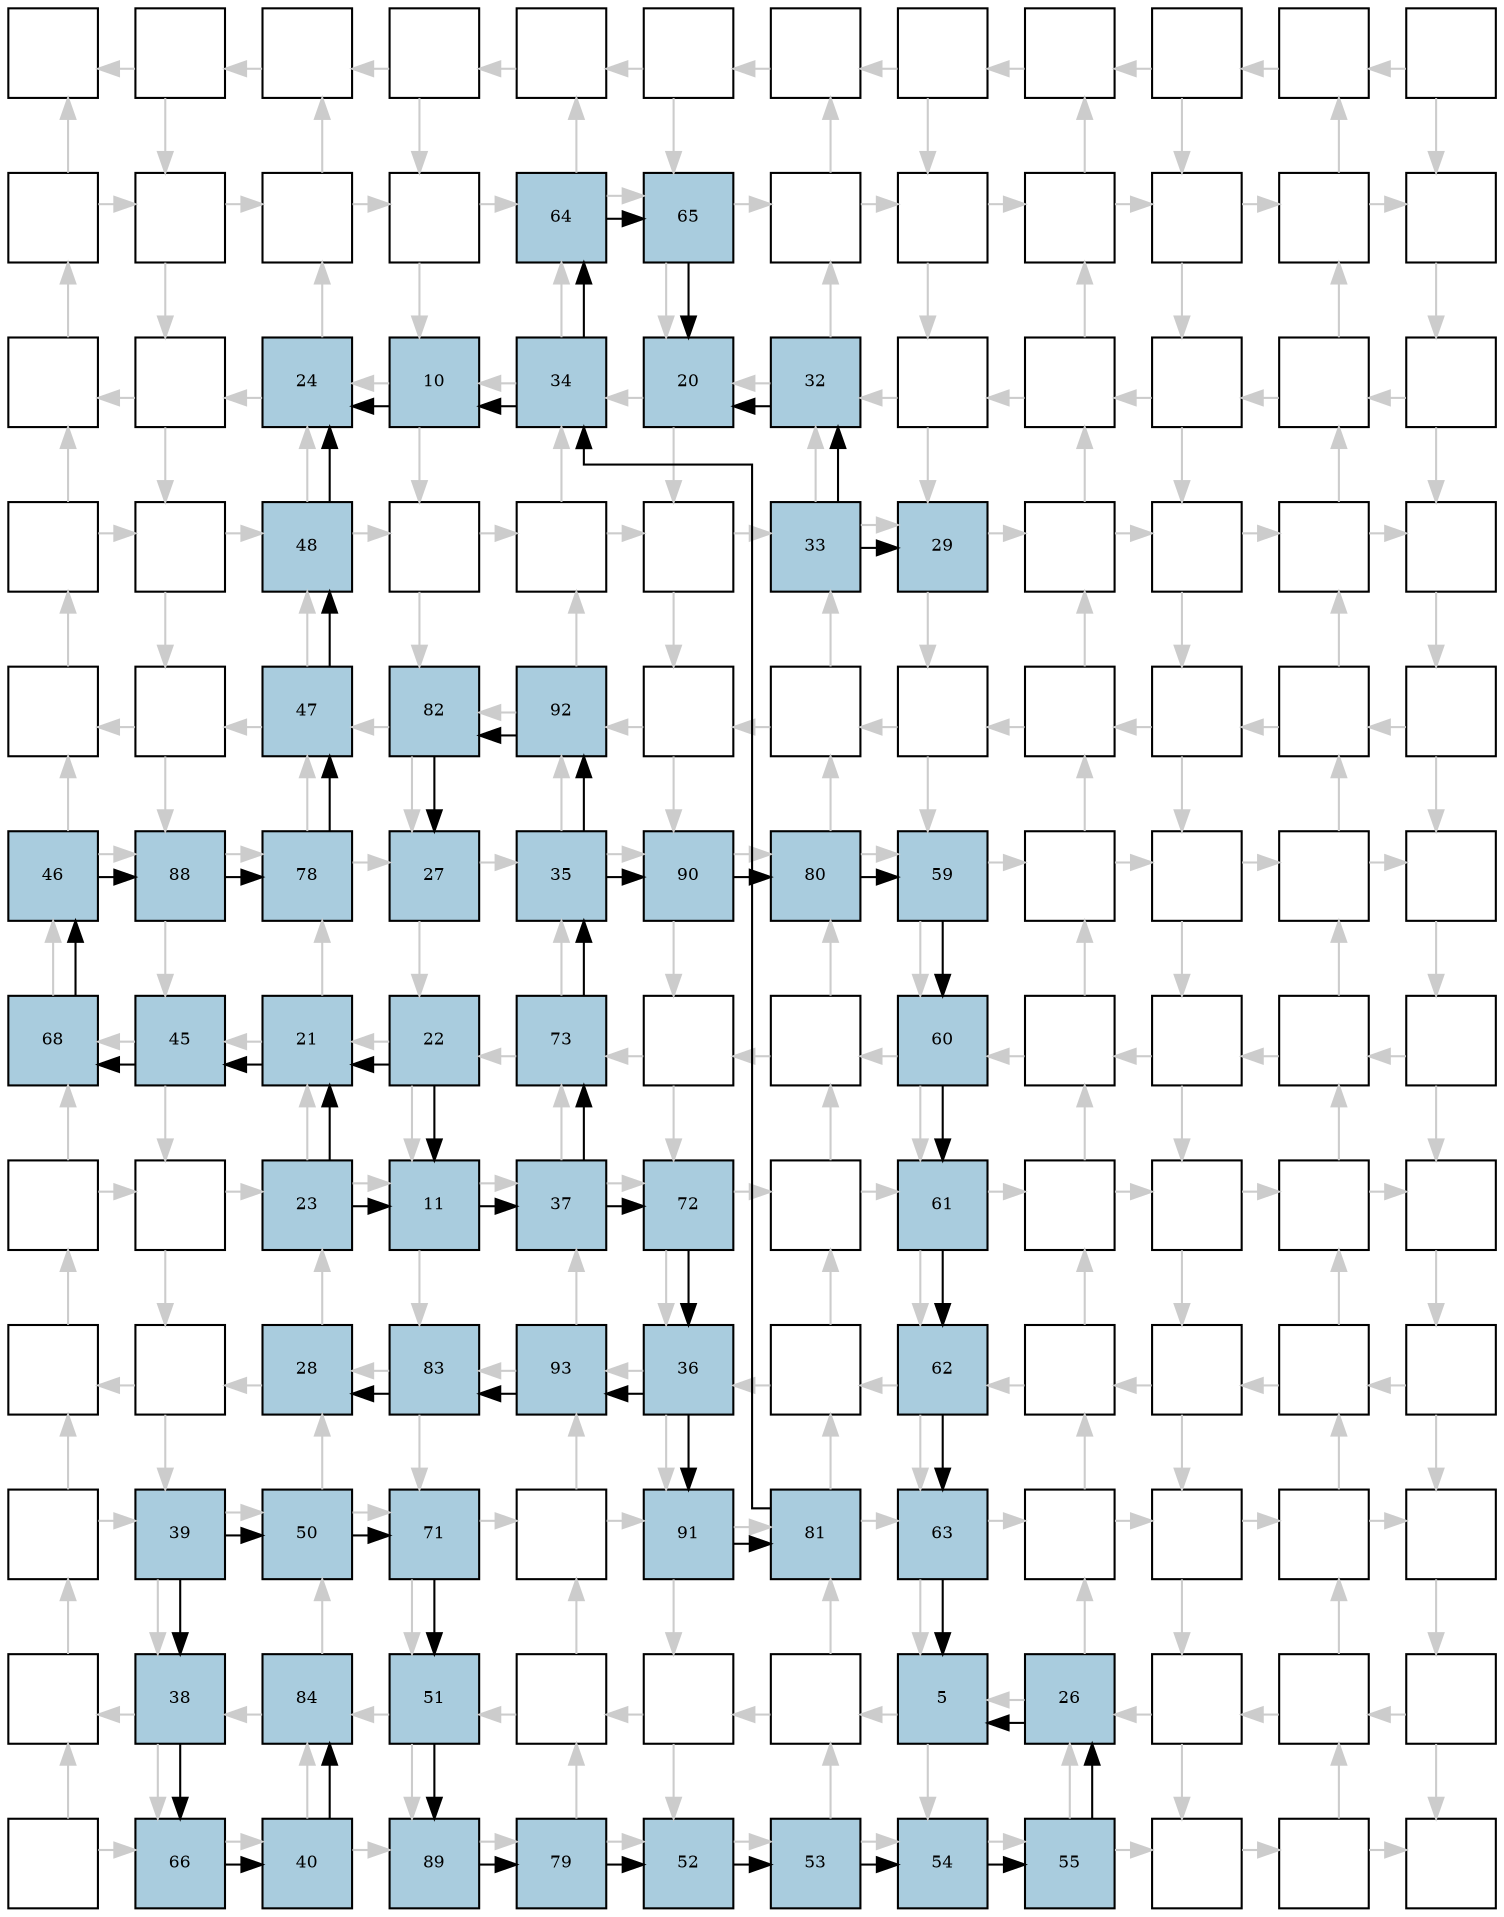 digraph layout{
rankdir=TB; 

splines=ortho; 

node [style=filled shape=square fixedsize=true width=0.6];
0[label="", fontsize=8, fillcolor="#ffffff"];
1[label="", fontsize=8, fillcolor="#ffffff"];
2[label="", fontsize=8, fillcolor="#ffffff"];
3[label="", fontsize=8, fillcolor="#ffffff"];
4[label="", fontsize=8, fillcolor="#ffffff"];
5[label="", fontsize=8, fillcolor="#ffffff"];
6[label="", fontsize=8, fillcolor="#ffffff"];
7[label="", fontsize=8, fillcolor="#ffffff"];
8[label="", fontsize=8, fillcolor="#ffffff"];
9[label="", fontsize=8, fillcolor="#ffffff"];
10[label="", fontsize=8, fillcolor="#ffffff"];
11[label="", fontsize=8, fillcolor="#ffffff"];
12[label="", fontsize=8, fillcolor="#ffffff"];
13[label="", fontsize=8, fillcolor="#ffffff"];
14[label="", fontsize=8, fillcolor="#ffffff"];
15[label="", fontsize=8, fillcolor="#ffffff"];
16[label="64", fontsize=8, fillcolor="#a9ccde"];
17[label="65", fontsize=8, fillcolor="#a9ccde"];
18[label="", fontsize=8, fillcolor="#ffffff"];
19[label="", fontsize=8, fillcolor="#ffffff"];
20[label="", fontsize=8, fillcolor="#ffffff"];
21[label="", fontsize=8, fillcolor="#ffffff"];
22[label="", fontsize=8, fillcolor="#ffffff"];
23[label="", fontsize=8, fillcolor="#ffffff"];
24[label="", fontsize=8, fillcolor="#ffffff"];
25[label="", fontsize=8, fillcolor="#ffffff"];
26[label="24", fontsize=8, fillcolor="#a9ccde"];
27[label="10", fontsize=8, fillcolor="#a9ccde"];
28[label="34", fontsize=8, fillcolor="#a9ccde"];
29[label="20", fontsize=8, fillcolor="#a9ccde"];
30[label="32", fontsize=8, fillcolor="#a9ccde"];
31[label="", fontsize=8, fillcolor="#ffffff"];
32[label="", fontsize=8, fillcolor="#ffffff"];
33[label="", fontsize=8, fillcolor="#ffffff"];
34[label="", fontsize=8, fillcolor="#ffffff"];
35[label="", fontsize=8, fillcolor="#ffffff"];
36[label="", fontsize=8, fillcolor="#ffffff"];
37[label="", fontsize=8, fillcolor="#ffffff"];
38[label="48", fontsize=8, fillcolor="#a9ccde"];
39[label="", fontsize=8, fillcolor="#ffffff"];
40[label="", fontsize=8, fillcolor="#ffffff"];
41[label="", fontsize=8, fillcolor="#ffffff"];
42[label="33", fontsize=8, fillcolor="#a9ccde"];
43[label="29", fontsize=8, fillcolor="#a9ccde"];
44[label="", fontsize=8, fillcolor="#ffffff"];
45[label="", fontsize=8, fillcolor="#ffffff"];
46[label="", fontsize=8, fillcolor="#ffffff"];
47[label="", fontsize=8, fillcolor="#ffffff"];
48[label="", fontsize=8, fillcolor="#ffffff"];
49[label="", fontsize=8, fillcolor="#ffffff"];
50[label="47", fontsize=8, fillcolor="#a9ccde"];
51[label="82", fontsize=8, fillcolor="#a9ccde"];
52[label="92", fontsize=8, fillcolor="#a9ccde"];
53[label="", fontsize=8, fillcolor="#ffffff"];
54[label="", fontsize=8, fillcolor="#ffffff"];
55[label="", fontsize=8, fillcolor="#ffffff"];
56[label="", fontsize=8, fillcolor="#ffffff"];
57[label="", fontsize=8, fillcolor="#ffffff"];
58[label="", fontsize=8, fillcolor="#ffffff"];
59[label="", fontsize=8, fillcolor="#ffffff"];
60[label="46", fontsize=8, fillcolor="#a9ccde"];
61[label="88", fontsize=8, fillcolor="#a9ccde"];
62[label="78", fontsize=8, fillcolor="#a9ccde"];
63[label="27", fontsize=8, fillcolor="#a9ccde"];
64[label="35", fontsize=8, fillcolor="#a9ccde"];
65[label="90", fontsize=8, fillcolor="#a9ccde"];
66[label="80", fontsize=8, fillcolor="#a9ccde"];
67[label="59", fontsize=8, fillcolor="#a9ccde"];
68[label="", fontsize=8, fillcolor="#ffffff"];
69[label="", fontsize=8, fillcolor="#ffffff"];
70[label="", fontsize=8, fillcolor="#ffffff"];
71[label="", fontsize=8, fillcolor="#ffffff"];
72[label="68", fontsize=8, fillcolor="#a9ccde"];
73[label="45", fontsize=8, fillcolor="#a9ccde"];
74[label="21", fontsize=8, fillcolor="#a9ccde"];
75[label="22", fontsize=8, fillcolor="#a9ccde"];
76[label="73", fontsize=8, fillcolor="#a9ccde"];
77[label="", fontsize=8, fillcolor="#ffffff"];
78[label="", fontsize=8, fillcolor="#ffffff"];
79[label="60", fontsize=8, fillcolor="#a9ccde"];
80[label="", fontsize=8, fillcolor="#ffffff"];
81[label="", fontsize=8, fillcolor="#ffffff"];
82[label="", fontsize=8, fillcolor="#ffffff"];
83[label="", fontsize=8, fillcolor="#ffffff"];
84[label="", fontsize=8, fillcolor="#ffffff"];
85[label="", fontsize=8, fillcolor="#ffffff"];
86[label="23", fontsize=8, fillcolor="#a9ccde"];
87[label="11", fontsize=8, fillcolor="#a9ccde"];
88[label="37", fontsize=8, fillcolor="#a9ccde"];
89[label="72", fontsize=8, fillcolor="#a9ccde"];
90[label="", fontsize=8, fillcolor="#ffffff"];
91[label="61", fontsize=8, fillcolor="#a9ccde"];
92[label="", fontsize=8, fillcolor="#ffffff"];
93[label="", fontsize=8, fillcolor="#ffffff"];
94[label="", fontsize=8, fillcolor="#ffffff"];
95[label="", fontsize=8, fillcolor="#ffffff"];
96[label="", fontsize=8, fillcolor="#ffffff"];
97[label="", fontsize=8, fillcolor="#ffffff"];
98[label="28", fontsize=8, fillcolor="#a9ccde"];
99[label="83", fontsize=8, fillcolor="#a9ccde"];
100[label="93", fontsize=8, fillcolor="#a9ccde"];
101[label="36", fontsize=8, fillcolor="#a9ccde"];
102[label="", fontsize=8, fillcolor="#ffffff"];
103[label="62", fontsize=8, fillcolor="#a9ccde"];
104[label="", fontsize=8, fillcolor="#ffffff"];
105[label="", fontsize=8, fillcolor="#ffffff"];
106[label="", fontsize=8, fillcolor="#ffffff"];
107[label="", fontsize=8, fillcolor="#ffffff"];
108[label="", fontsize=8, fillcolor="#ffffff"];
109[label="39", fontsize=8, fillcolor="#a9ccde"];
110[label="50", fontsize=8, fillcolor="#a9ccde"];
111[label="71", fontsize=8, fillcolor="#a9ccde"];
112[label="", fontsize=8, fillcolor="#ffffff"];
113[label="91", fontsize=8, fillcolor="#a9ccde"];
114[label="81", fontsize=8, fillcolor="#a9ccde"];
115[label="63", fontsize=8, fillcolor="#a9ccde"];
116[label="", fontsize=8, fillcolor="#ffffff"];
117[label="", fontsize=8, fillcolor="#ffffff"];
118[label="", fontsize=8, fillcolor="#ffffff"];
119[label="", fontsize=8, fillcolor="#ffffff"];
120[label="", fontsize=8, fillcolor="#ffffff"];
121[label="38", fontsize=8, fillcolor="#a9ccde"];
122[label="84", fontsize=8, fillcolor="#a9ccde"];
123[label="51", fontsize=8, fillcolor="#a9ccde"];
124[label="", fontsize=8, fillcolor="#ffffff"];
125[label="", fontsize=8, fillcolor="#ffffff"];
126[label="", fontsize=8, fillcolor="#ffffff"];
127[label="5", fontsize=8, fillcolor="#a9ccde"];
128[label="26", fontsize=8, fillcolor="#a9ccde"];
129[label="", fontsize=8, fillcolor="#ffffff"];
130[label="", fontsize=8, fillcolor="#ffffff"];
131[label="", fontsize=8, fillcolor="#ffffff"];
132[label="", fontsize=8, fillcolor="#ffffff"];
133[label="66", fontsize=8, fillcolor="#a9ccde"];
134[label="40", fontsize=8, fillcolor="#a9ccde"];
135[label="89", fontsize=8, fillcolor="#a9ccde"];
136[label="79", fontsize=8, fillcolor="#a9ccde"];
137[label="52", fontsize=8, fillcolor="#a9ccde"];
138[label="53", fontsize=8, fillcolor="#a9ccde"];
139[label="54", fontsize=8, fillcolor="#a9ccde"];
140[label="55", fontsize=8, fillcolor="#a9ccde"];
141[label="", fontsize=8, fillcolor="#ffffff"];
142[label="", fontsize=8, fillcolor="#ffffff"];
143[label="", fontsize=8, fillcolor="#ffffff"];
edge [constraint=false, style=vis];
1 -> 0 [color="#cccccc"];
1 -> 13 [color="#cccccc"];
2 -> 1 [color="#cccccc"];
3 -> 2 [color="#cccccc"];
3 -> 15 [color="#cccccc"];
4 -> 3 [color="#cccccc"];
5 -> 4 [color="#cccccc"];
5 -> 17 [color="#cccccc"];
6 -> 5 [color="#cccccc"];
7 -> 6 [color="#cccccc"];
7 -> 19 [color="#cccccc"];
8 -> 7 [color="#cccccc"];
9 -> 8 [color="#cccccc"];
9 -> 21 [color="#cccccc"];
10 -> 9 [color="#cccccc"];
11 -> 10 [color="#cccccc"];
11 -> 23 [color="#cccccc"];
12 -> 13 [color="#cccccc"];
12 -> 0 [color="#cccccc"];
13 -> 25 [color="#cccccc"];
13 -> 14 [color="#cccccc"];
14 -> 15 [color="#cccccc"];
14 -> 2 [color="#cccccc"];
15 -> 27 [color="#cccccc"];
15 -> 16 [color="#cccccc"];
16 -> 17 [color="#cccccc"];
16 -> 4 [color="#cccccc"];
17 -> 29 [color="#cccccc"];
17 -> 18 [color="#cccccc"];
18 -> 19 [color="#cccccc"];
18 -> 6 [color="#cccccc"];
19 -> 31 [color="#cccccc"];
19 -> 20 [color="#cccccc"];
20 -> 21 [color="#cccccc"];
20 -> 8 [color="#cccccc"];
21 -> 33 [color="#cccccc"];
21 -> 22 [color="#cccccc"];
22 -> 23 [color="#cccccc"];
22 -> 10 [color="#cccccc"];
23 -> 35 [color="#cccccc"];
24 -> 12 [color="#cccccc"];
25 -> 24 [color="#cccccc"];
25 -> 37 [color="#cccccc"];
26 -> 14 [color="#cccccc"];
26 -> 25 [color="#cccccc"];
27 -> 26 [color="#cccccc"];
27 -> 39 [color="#cccccc"];
28 -> 16 [color="#cccccc"];
28 -> 27 [color="#cccccc"];
29 -> 28 [color="#cccccc"];
29 -> 41 [color="#cccccc"];
30 -> 18 [color="#cccccc"];
30 -> 29 [color="#cccccc"];
31 -> 30 [color="#cccccc"];
31 -> 43 [color="#cccccc"];
32 -> 20 [color="#cccccc"];
32 -> 31 [color="#cccccc"];
33 -> 32 [color="#cccccc"];
33 -> 45 [color="#cccccc"];
34 -> 22 [color="#cccccc"];
34 -> 33 [color="#cccccc"];
35 -> 34 [color="#cccccc"];
35 -> 47 [color="#cccccc"];
36 -> 37 [color="#cccccc"];
36 -> 24 [color="#cccccc"];
37 -> 49 [color="#cccccc"];
37 -> 38 [color="#cccccc"];
38 -> 39 [color="#cccccc"];
38 -> 26 [color="#cccccc"];
39 -> 51 [color="#cccccc"];
39 -> 40 [color="#cccccc"];
40 -> 41 [color="#cccccc"];
40 -> 28 [color="#cccccc"];
41 -> 53 [color="#cccccc"];
41 -> 42 [color="#cccccc"];
42 -> 43 [color="#cccccc"];
42 -> 30 [color="#cccccc"];
43 -> 55 [color="#cccccc"];
43 -> 44 [color="#cccccc"];
44 -> 45 [color="#cccccc"];
44 -> 32 [color="#cccccc"];
45 -> 57 [color="#cccccc"];
45 -> 46 [color="#cccccc"];
46 -> 47 [color="#cccccc"];
46 -> 34 [color="#cccccc"];
47 -> 59 [color="#cccccc"];
48 -> 36 [color="#cccccc"];
49 -> 48 [color="#cccccc"];
49 -> 61 [color="#cccccc"];
50 -> 38 [color="#cccccc"];
50 -> 49 [color="#cccccc"];
51 -> 50 [color="#cccccc"];
51 -> 63 [color="#cccccc"];
52 -> 40 [color="#cccccc"];
52 -> 51 [color="#cccccc"];
53 -> 52 [color="#cccccc"];
53 -> 65 [color="#cccccc"];
54 -> 42 [color="#cccccc"];
54 -> 53 [color="#cccccc"];
55 -> 54 [color="#cccccc"];
55 -> 67 [color="#cccccc"];
56 -> 44 [color="#cccccc"];
56 -> 55 [color="#cccccc"];
57 -> 56 [color="#cccccc"];
57 -> 69 [color="#cccccc"];
58 -> 46 [color="#cccccc"];
58 -> 57 [color="#cccccc"];
59 -> 58 [color="#cccccc"];
59 -> 71 [color="#cccccc"];
60 -> 61 [color="#cccccc"];
60 -> 48 [color="#cccccc"];
61 -> 73 [color="#cccccc"];
61 -> 62 [color="#cccccc"];
62 -> 63 [color="#cccccc"];
62 -> 50 [color="#cccccc"];
63 -> 75 [color="#cccccc"];
63 -> 64 [color="#cccccc"];
64 -> 65 [color="#cccccc"];
64 -> 52 [color="#cccccc"];
65 -> 77 [color="#cccccc"];
65 -> 66 [color="#cccccc"];
66 -> 67 [color="#cccccc"];
66 -> 54 [color="#cccccc"];
67 -> 79 [color="#cccccc"];
67 -> 68 [color="#cccccc"];
68 -> 69 [color="#cccccc"];
68 -> 56 [color="#cccccc"];
69 -> 81 [color="#cccccc"];
69 -> 70 [color="#cccccc"];
70 -> 71 [color="#cccccc"];
70 -> 58 [color="#cccccc"];
71 -> 83 [color="#cccccc"];
72 -> 60 [color="#cccccc"];
73 -> 72 [color="#cccccc"];
73 -> 85 [color="#cccccc"];
74 -> 62 [color="#cccccc"];
74 -> 73 [color="#cccccc"];
75 -> 74 [color="#cccccc"];
75 -> 87 [color="#cccccc"];
76 -> 64 [color="#cccccc"];
76 -> 75 [color="#cccccc"];
77 -> 76 [color="#cccccc"];
77 -> 89 [color="#cccccc"];
78 -> 66 [color="#cccccc"];
78 -> 77 [color="#cccccc"];
79 -> 78 [color="#cccccc"];
79 -> 91 [color="#cccccc"];
80 -> 68 [color="#cccccc"];
80 -> 79 [color="#cccccc"];
81 -> 80 [color="#cccccc"];
81 -> 93 [color="#cccccc"];
82 -> 70 [color="#cccccc"];
82 -> 81 [color="#cccccc"];
83 -> 82 [color="#cccccc"];
83 -> 95 [color="#cccccc"];
84 -> 85 [color="#cccccc"];
84 -> 72 [color="#cccccc"];
85 -> 97 [color="#cccccc"];
85 -> 86 [color="#cccccc"];
86 -> 87 [color="#cccccc"];
86 -> 74 [color="#cccccc"];
87 -> 99 [color="#cccccc"];
87 -> 88 [color="#cccccc"];
88 -> 89 [color="#cccccc"];
88 -> 76 [color="#cccccc"];
89 -> 101 [color="#cccccc"];
89 -> 90 [color="#cccccc"];
90 -> 91 [color="#cccccc"];
90 -> 78 [color="#cccccc"];
91 -> 103 [color="#cccccc"];
91 -> 92 [color="#cccccc"];
92 -> 93 [color="#cccccc"];
92 -> 80 [color="#cccccc"];
93 -> 105 [color="#cccccc"];
93 -> 94 [color="#cccccc"];
94 -> 95 [color="#cccccc"];
94 -> 82 [color="#cccccc"];
95 -> 107 [color="#cccccc"];
96 -> 84 [color="#cccccc"];
97 -> 96 [color="#cccccc"];
97 -> 109 [color="#cccccc"];
98 -> 86 [color="#cccccc"];
98 -> 97 [color="#cccccc"];
99 -> 98 [color="#cccccc"];
99 -> 111 [color="#cccccc"];
100 -> 88 [color="#cccccc"];
100 -> 99 [color="#cccccc"];
101 -> 100 [color="#cccccc"];
101 -> 113 [color="#cccccc"];
102 -> 90 [color="#cccccc"];
102 -> 101 [color="#cccccc"];
103 -> 102 [color="#cccccc"];
103 -> 115 [color="#cccccc"];
104 -> 92 [color="#cccccc"];
104 -> 103 [color="#cccccc"];
105 -> 104 [color="#cccccc"];
105 -> 117 [color="#cccccc"];
106 -> 94 [color="#cccccc"];
106 -> 105 [color="#cccccc"];
107 -> 106 [color="#cccccc"];
107 -> 119 [color="#cccccc"];
108 -> 109 [color="#cccccc"];
108 -> 96 [color="#cccccc"];
109 -> 121 [color="#cccccc"];
109 -> 110 [color="#cccccc"];
110 -> 111 [color="#cccccc"];
110 -> 98 [color="#cccccc"];
111 -> 123 [color="#cccccc"];
111 -> 112 [color="#cccccc"];
112 -> 113 [color="#cccccc"];
112 -> 100 [color="#cccccc"];
113 -> 125 [color="#cccccc"];
113 -> 114 [color="#cccccc"];
114 -> 115 [color="#cccccc"];
114 -> 102 [color="#cccccc"];
115 -> 127 [color="#cccccc"];
115 -> 116 [color="#cccccc"];
116 -> 117 [color="#cccccc"];
116 -> 104 [color="#cccccc"];
117 -> 129 [color="#cccccc"];
117 -> 118 [color="#cccccc"];
118 -> 119 [color="#cccccc"];
118 -> 106 [color="#cccccc"];
119 -> 131 [color="#cccccc"];
120 -> 108 [color="#cccccc"];
121 -> 120 [color="#cccccc"];
121 -> 133 [color="#cccccc"];
122 -> 110 [color="#cccccc"];
122 -> 121 [color="#cccccc"];
123 -> 122 [color="#cccccc"];
123 -> 135 [color="#cccccc"];
124 -> 112 [color="#cccccc"];
124 -> 123 [color="#cccccc"];
125 -> 124 [color="#cccccc"];
125 -> 137 [color="#cccccc"];
126 -> 114 [color="#cccccc"];
126 -> 125 [color="#cccccc"];
127 -> 126 [color="#cccccc"];
127 -> 139 [color="#cccccc"];
128 -> 116 [color="#cccccc"];
128 -> 127 [color="#cccccc"];
129 -> 128 [color="#cccccc"];
129 -> 141 [color="#cccccc"];
130 -> 118 [color="#cccccc"];
130 -> 129 [color="#cccccc"];
131 -> 130 [color="#cccccc"];
131 -> 143 [color="#cccccc"];
132 -> 133 [color="#cccccc"];
132 -> 120 [color="#cccccc"];
133 -> 134 [color="#cccccc"];
134 -> 135 [color="#cccccc"];
134 -> 122 [color="#cccccc"];
135 -> 136 [color="#cccccc"];
136 -> 137 [color="#cccccc"];
136 -> 124 [color="#cccccc"];
137 -> 138 [color="#cccccc"];
138 -> 139 [color="#cccccc"];
138 -> 126 [color="#cccccc"];
139 -> 140 [color="#cccccc"];
140 -> 141 [color="#cccccc"];
140 -> 128 [color="#cccccc"];
141 -> 142 [color="#cccccc"];
142 -> 143 [color="#cccccc"];
142 -> 130 [color="#cccccc"];
109 -> 121;
121 -> 133;
133 -> 134;
134 -> 122;
87 -> 88;
86 -> 74;
75 -> 74;
86 -> 87;
75 -> 87;
27 -> 26;
74 -> 73;
73 -> 72;
72 -> 60;
60 -> 61;
61 -> 62;
62 -> 50;
50 -> 38;
38 -> 26;
42 -> 43;
109 -> 110;
110 -> 111;
111 -> 123;
123 -> 135;
135 -> 136;
136 -> 137;
137 -> 138;
138 -> 139;
139 -> 140;
140 -> 128;
42 -> 30;
128 -> 127;
64 -> 65;
65 -> 66;
66 -> 67;
67 -> 79;
79 -> 91;
91 -> 103;
103 -> 115;
115 -> 127;
101 -> 113;
113 -> 114;
114 -> 28;
88 -> 89;
89 -> 101;
88 -> 76;
76 -> 64;
30 -> 29;
28 -> 16;
16 -> 17;
17 -> 29;
28 -> 27;
64 -> 52;
52 -> 51;
51 -> 63;
101 -> 100;
100 -> 99;
99 -> 98;
edge [constraint=true, style=invis];
0 -> 12 -> 24 -> 36 -> 48 -> 60 -> 72 -> 84 -> 96 -> 108 -> 120 -> 132;
1 -> 13 -> 25 -> 37 -> 49 -> 61 -> 73 -> 85 -> 97 -> 109 -> 121 -> 133;
2 -> 14 -> 26 -> 38 -> 50 -> 62 -> 74 -> 86 -> 98 -> 110 -> 122 -> 134;
3 -> 15 -> 27 -> 39 -> 51 -> 63 -> 75 -> 87 -> 99 -> 111 -> 123 -> 135;
4 -> 16 -> 28 -> 40 -> 52 -> 64 -> 76 -> 88 -> 100 -> 112 -> 124 -> 136;
5 -> 17 -> 29 -> 41 -> 53 -> 65 -> 77 -> 89 -> 101 -> 113 -> 125 -> 137;
6 -> 18 -> 30 -> 42 -> 54 -> 66 -> 78 -> 90 -> 102 -> 114 -> 126 -> 138;
7 -> 19 -> 31 -> 43 -> 55 -> 67 -> 79 -> 91 -> 103 -> 115 -> 127 -> 139;
8 -> 20 -> 32 -> 44 -> 56 -> 68 -> 80 -> 92 -> 104 -> 116 -> 128 -> 140;
9 -> 21 -> 33 -> 45 -> 57 -> 69 -> 81 -> 93 -> 105 -> 117 -> 129 -> 141;
10 -> 22 -> 34 -> 46 -> 58 -> 70 -> 82 -> 94 -> 106 -> 118 -> 130 -> 142;
11 -> 23 -> 35 -> 47 -> 59 -> 71 -> 83 -> 95 -> 107 -> 119 -> 131 -> 143;
rank = same { 0 -> 1 -> 2 -> 3 -> 4 -> 5 -> 6 -> 7 -> 8 -> 9 -> 10 -> 11;};
rank = same { 12 -> 13 -> 14 -> 15 -> 16 -> 17 -> 18 -> 19 -> 20 -> 21 -> 22 -> 23;};
rank = same { 24 -> 25 -> 26 -> 27 -> 28 -> 29 -> 30 -> 31 -> 32 -> 33 -> 34 -> 35;};
rank = same { 36 -> 37 -> 38 -> 39 -> 40 -> 41 -> 42 -> 43 -> 44 -> 45 -> 46 -> 47;};
rank = same { 48 -> 49 -> 50 -> 51 -> 52 -> 53 -> 54 -> 55 -> 56 -> 57 -> 58 -> 59;};
rank = same { 60 -> 61 -> 62 -> 63 -> 64 -> 65 -> 66 -> 67 -> 68 -> 69 -> 70 -> 71;};
rank = same { 72 -> 73 -> 74 -> 75 -> 76 -> 77 -> 78 -> 79 -> 80 -> 81 -> 82 -> 83;};
rank = same { 84 -> 85 -> 86 -> 87 -> 88 -> 89 -> 90 -> 91 -> 92 -> 93 -> 94 -> 95;};
rank = same { 96 -> 97 -> 98 -> 99 -> 100 -> 101 -> 102 -> 103 -> 104 -> 105 -> 106 -> 107;};
rank = same { 108 -> 109 -> 110 -> 111 -> 112 -> 113 -> 114 -> 115 -> 116 -> 117 -> 118 -> 119;};
rank = same { 120 -> 121 -> 122 -> 123 -> 124 -> 125 -> 126 -> 127 -> 128 -> 129 -> 130 -> 131;};
rank = same { 132 -> 133 -> 134 -> 135 -> 136 -> 137 -> 138 -> 139 -> 140 -> 141 -> 142 -> 143;};
}
